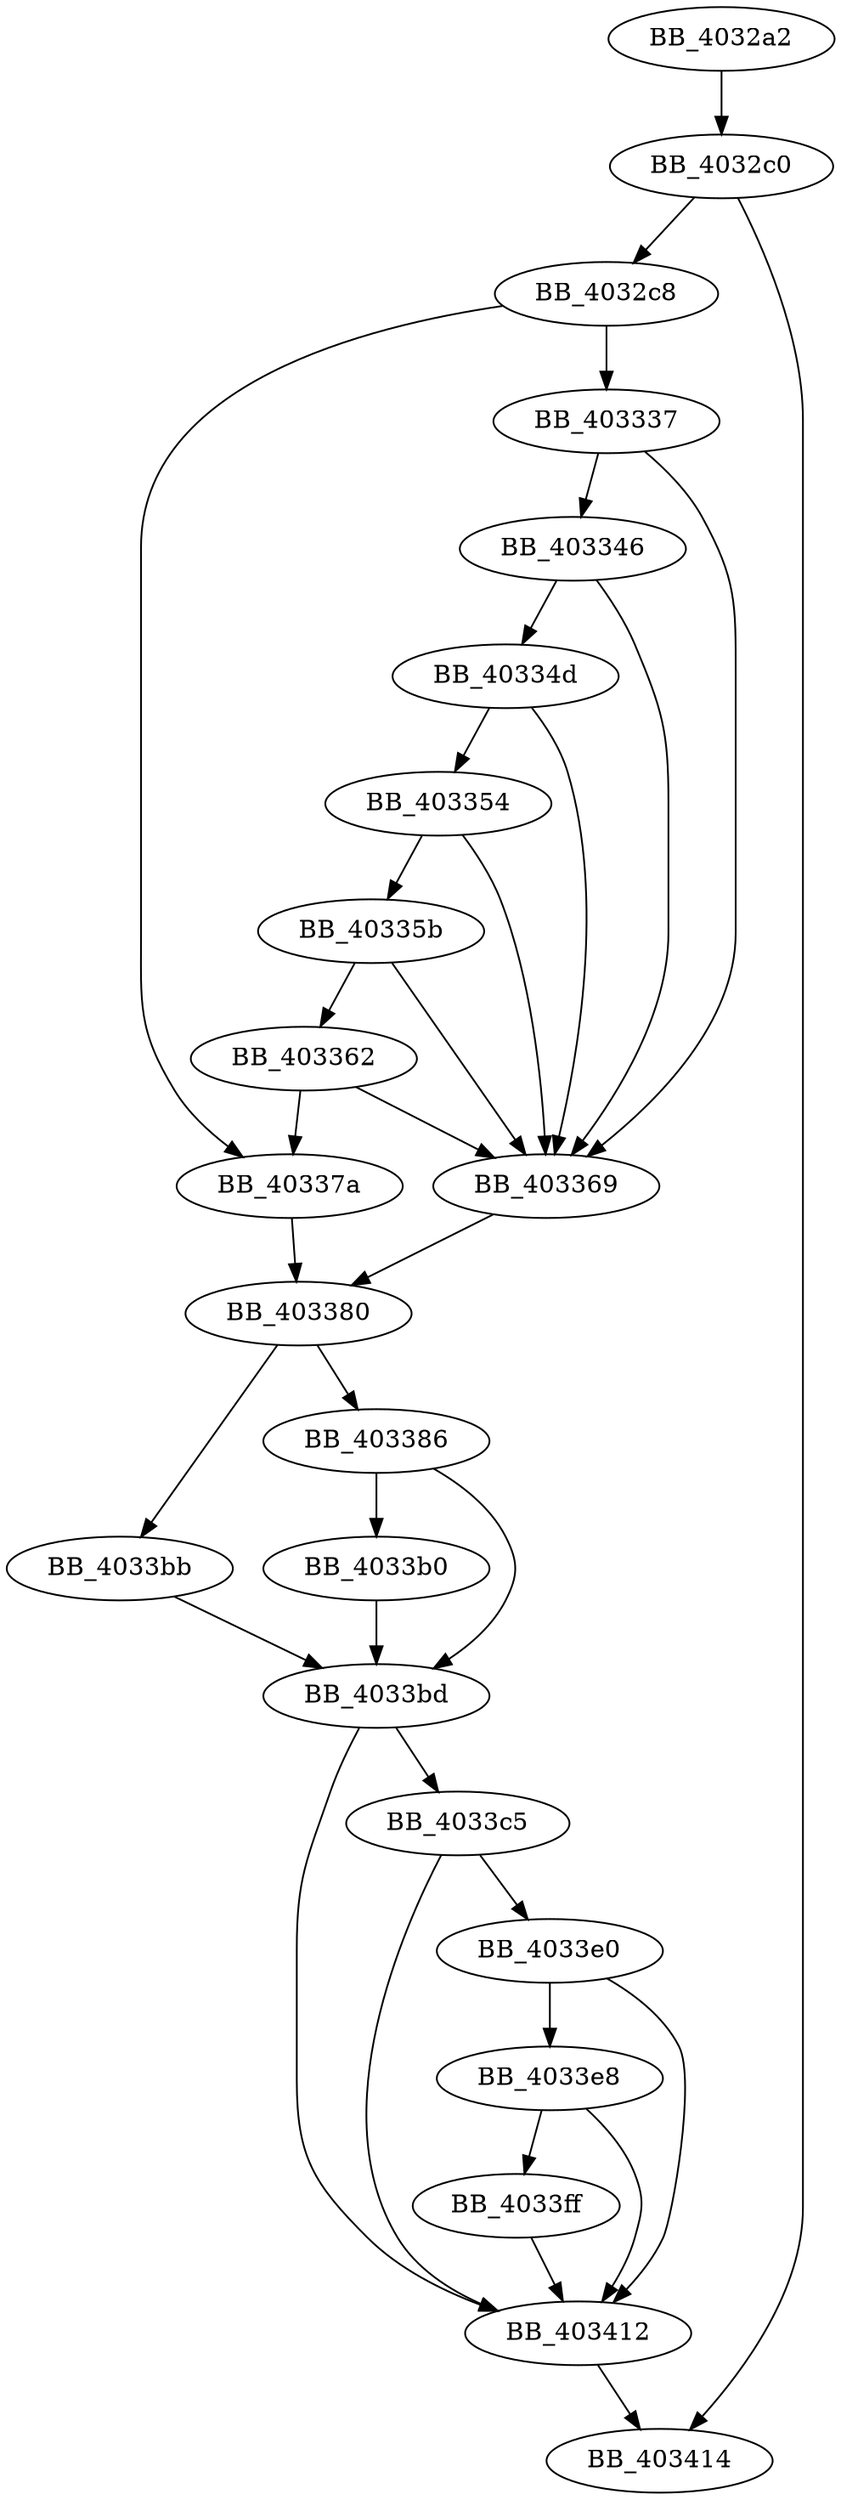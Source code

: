 DiGraph ___isa_available_init{
BB_4032a2->BB_4032c0
BB_4032c0->BB_4032c8
BB_4032c0->BB_403414
BB_4032c8->BB_403337
BB_4032c8->BB_40337a
BB_403337->BB_403346
BB_403337->BB_403369
BB_403346->BB_40334d
BB_403346->BB_403369
BB_40334d->BB_403354
BB_40334d->BB_403369
BB_403354->BB_40335b
BB_403354->BB_403369
BB_40335b->BB_403362
BB_40335b->BB_403369
BB_403362->BB_403369
BB_403362->BB_40337a
BB_403369->BB_403380
BB_40337a->BB_403380
BB_403380->BB_403386
BB_403380->BB_4033bb
BB_403386->BB_4033b0
BB_403386->BB_4033bd
BB_4033b0->BB_4033bd
BB_4033bb->BB_4033bd
BB_4033bd->BB_4033c5
BB_4033bd->BB_403412
BB_4033c5->BB_4033e0
BB_4033c5->BB_403412
BB_4033e0->BB_4033e8
BB_4033e0->BB_403412
BB_4033e8->BB_4033ff
BB_4033e8->BB_403412
BB_4033ff->BB_403412
BB_403412->BB_403414
}
